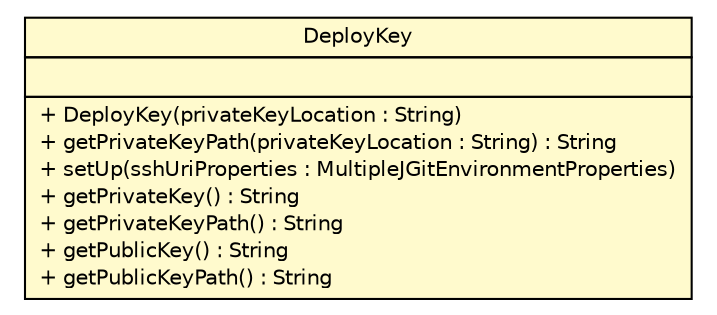 #!/usr/local/bin/dot
#
# Class diagram 
# Generated by UMLGraph version R5_6-24-gf6e263 (http://www.umlgraph.org/)
#

digraph G {
	edge [fontname="Helvetica",fontsize=10,labelfontname="Helvetica",labelfontsize=10];
	node [fontname="Helvetica",fontsize=10,shape=plaintext];
	nodesep=0.25;
	ranksep=0.5;
	// cn.home1.cloud.config.server.ssh.DeployKey
	c244 [label=<<table title="cn.home1.cloud.config.server.ssh.DeployKey" border="0" cellborder="1" cellspacing="0" cellpadding="2" port="p" bgcolor="lemonChiffon" href="./DeployKey.html">
		<tr><td><table border="0" cellspacing="0" cellpadding="1">
<tr><td align="center" balign="center"> DeployKey </td></tr>
		</table></td></tr>
		<tr><td><table border="0" cellspacing="0" cellpadding="1">
<tr><td align="left" balign="left">  </td></tr>
		</table></td></tr>
		<tr><td><table border="0" cellspacing="0" cellpadding="1">
<tr><td align="left" balign="left"> + DeployKey(privateKeyLocation : String) </td></tr>
<tr><td align="left" balign="left"> + getPrivateKeyPath(privateKeyLocation : String) : String </td></tr>
<tr><td align="left" balign="left"> + setUp(sshUriProperties : MultipleJGitEnvironmentProperties) </td></tr>
<tr><td align="left" balign="left"> + getPrivateKey() : String </td></tr>
<tr><td align="left" balign="left"> + getPrivateKeyPath() : String </td></tr>
<tr><td align="left" balign="left"> + getPublicKey() : String </td></tr>
<tr><td align="left" balign="left"> + getPublicKeyPath() : String </td></tr>
		</table></td></tr>
		</table>>, URL="./DeployKey.html", fontname="Helvetica", fontcolor="black", fontsize=10.0];
}

